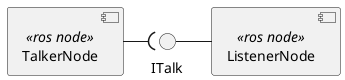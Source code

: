 # abvcdkf
 
etkjekje

<!--
@startuml Component Design

' interfaces
interface ITalk

' components
component TalkerNode <<ros node>>
component ListenerNode <<ros node>>

' Component Talker
TalkerNode -( ITalk

' Component Listener
ListenerNode -left- ITalk

@enduml
-->